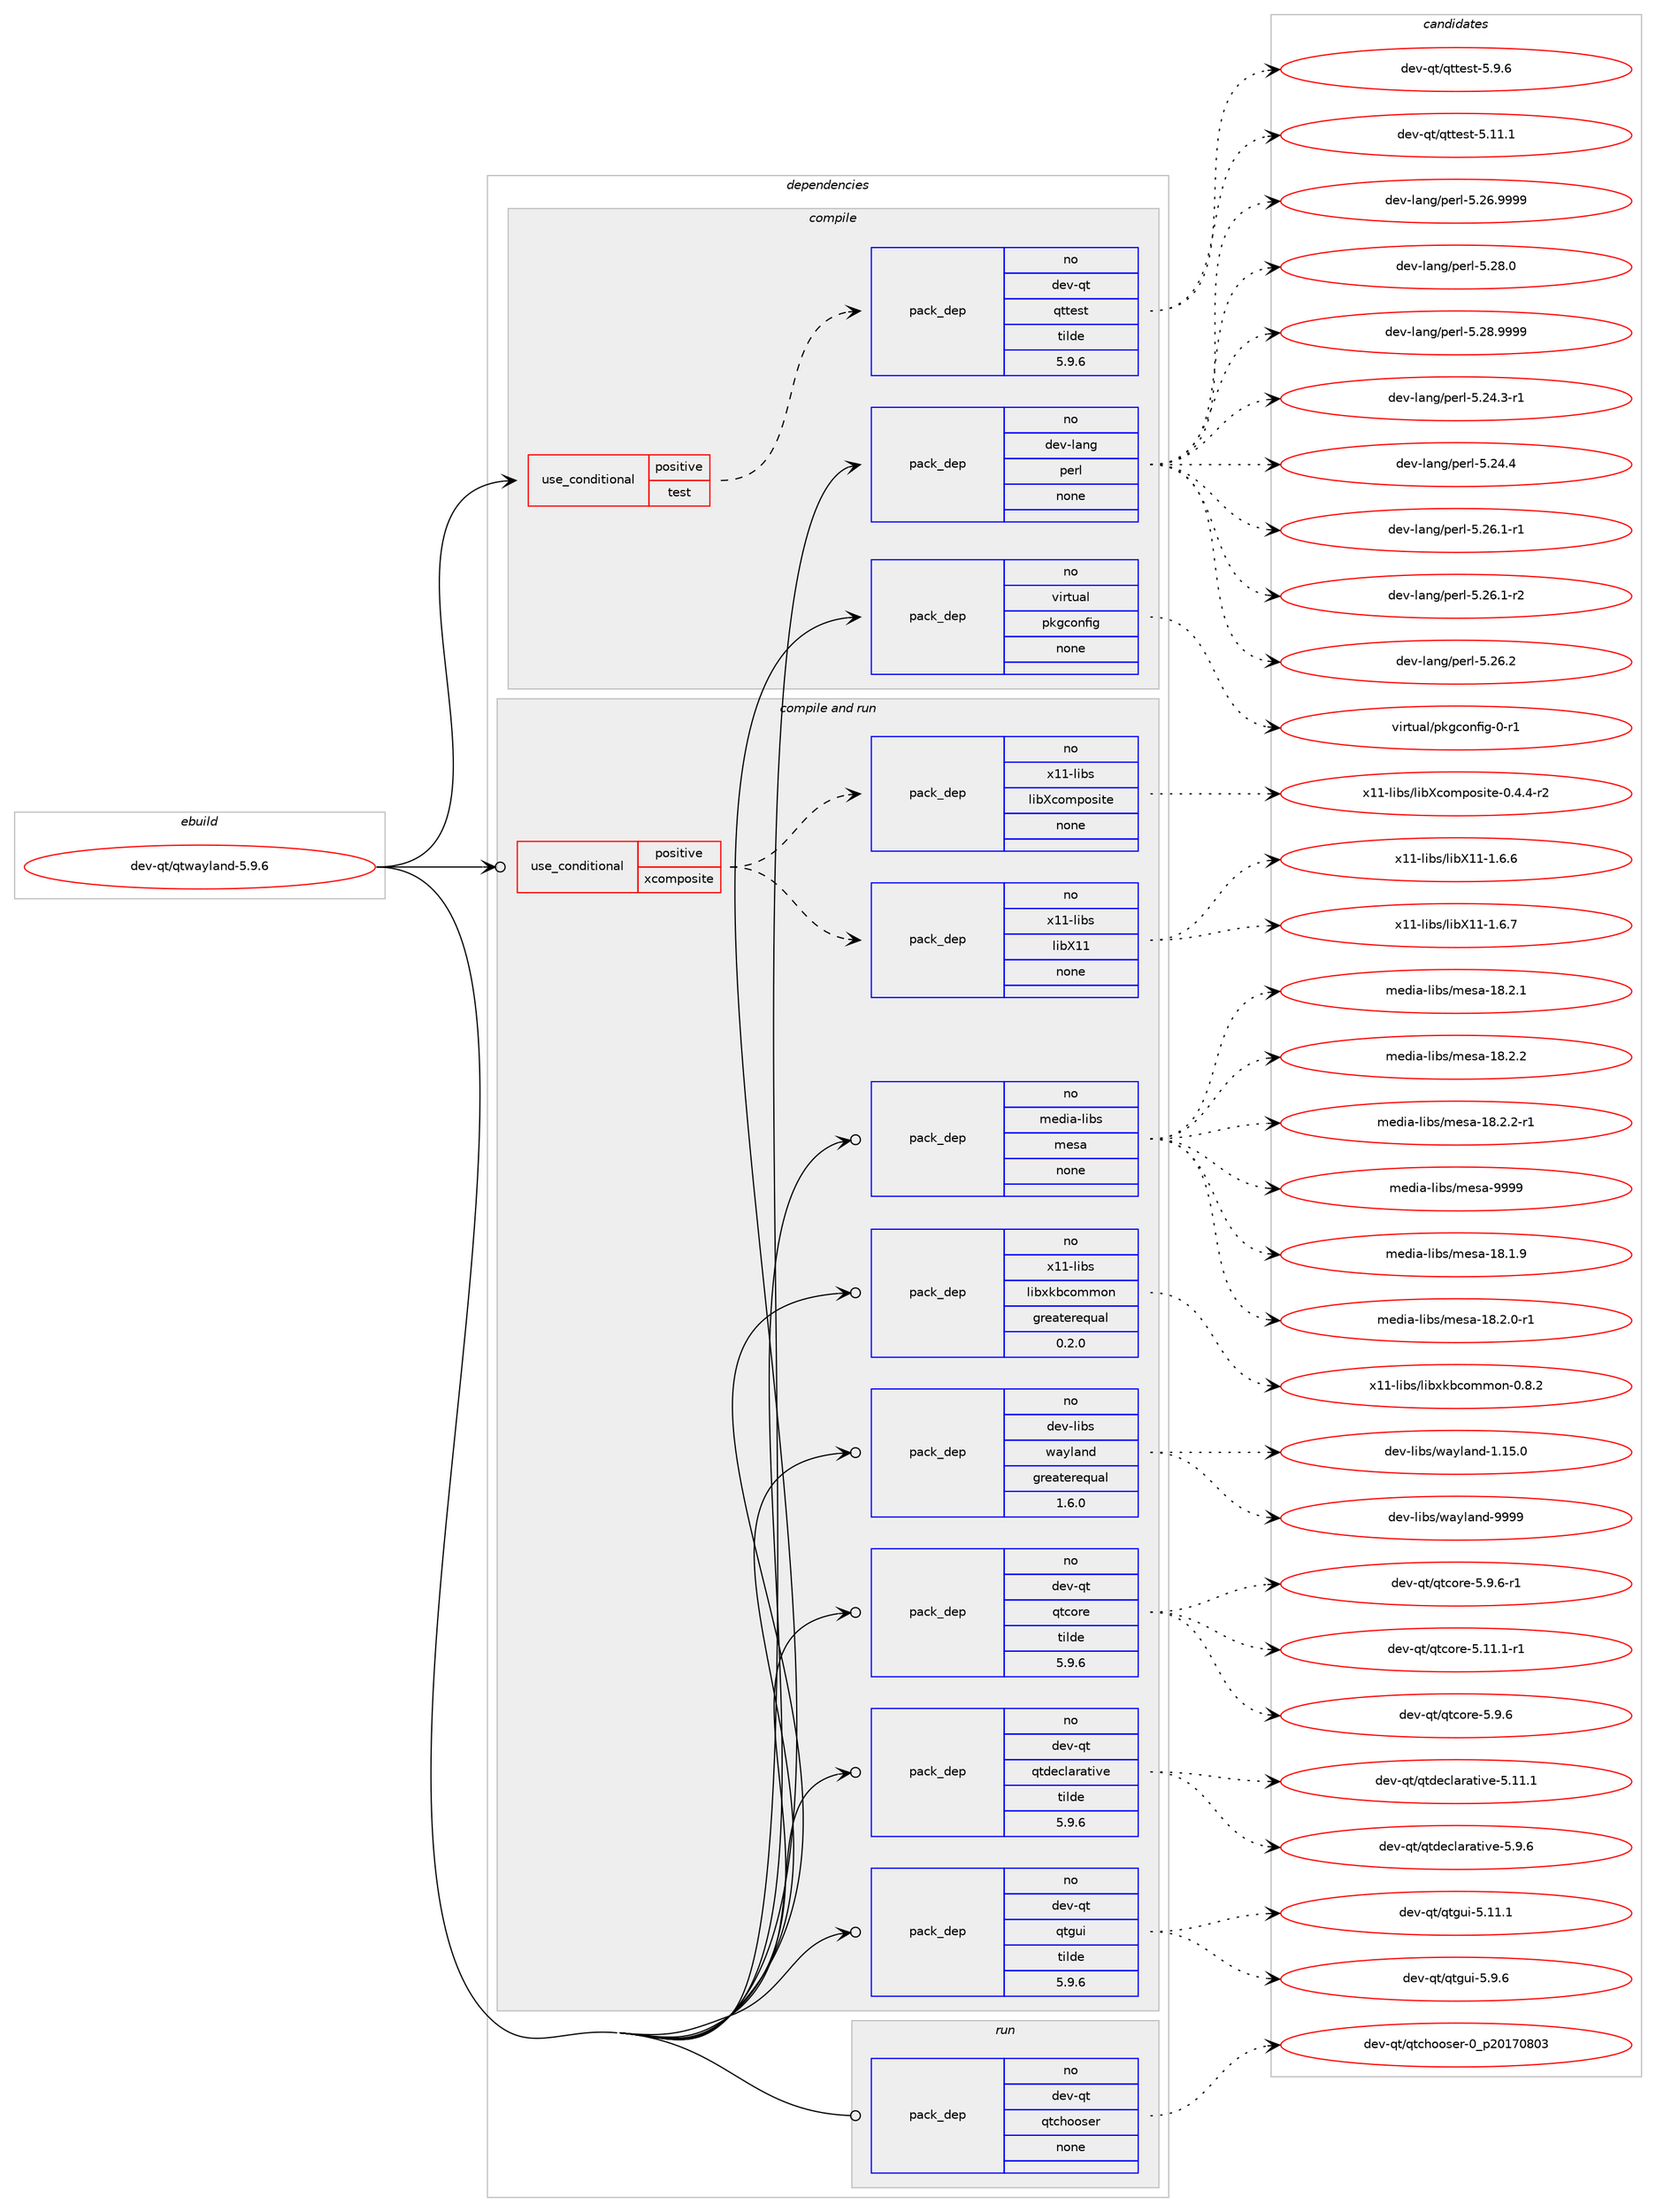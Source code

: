 digraph prolog {

# *************
# Graph options
# *************

newrank=true;
concentrate=true;
compound=true;
graph [rankdir=LR,fontname=Helvetica,fontsize=10,ranksep=1.5];#, ranksep=2.5, nodesep=0.2];
edge  [arrowhead=vee];
node  [fontname=Helvetica,fontsize=10];

# **********
# The ebuild
# **********

subgraph cluster_leftcol {
color=gray;
rank=same;
label=<<i>ebuild</i>>;
id [label="dev-qt/qtwayland-5.9.6", color=red, width=4, href="../dev-qt/qtwayland-5.9.6.svg"];
}

# ****************
# The dependencies
# ****************

subgraph cluster_midcol {
color=gray;
label=<<i>dependencies</i>>;
subgraph cluster_compile {
fillcolor="#eeeeee";
style=filled;
label=<<i>compile</i>>;
subgraph cond1252 {
dependency5658 [label=<<TABLE BORDER="0" CELLBORDER="1" CELLSPACING="0" CELLPADDING="4"><TR><TD ROWSPAN="3" CELLPADDING="10">use_conditional</TD></TR><TR><TD>positive</TD></TR><TR><TD>test</TD></TR></TABLE>>, shape=none, color=red];
subgraph pack4285 {
dependency5659 [label=<<TABLE BORDER="0" CELLBORDER="1" CELLSPACING="0" CELLPADDING="4" WIDTH="220"><TR><TD ROWSPAN="6" CELLPADDING="30">pack_dep</TD></TR><TR><TD WIDTH="110">no</TD></TR><TR><TD>dev-qt</TD></TR><TR><TD>qttest</TD></TR><TR><TD>tilde</TD></TR><TR><TD>5.9.6</TD></TR></TABLE>>, shape=none, color=blue];
}
dependency5658:e -> dependency5659:w [weight=20,style="dashed",arrowhead="vee"];
}
id:e -> dependency5658:w [weight=20,style="solid",arrowhead="vee"];
subgraph pack4286 {
dependency5660 [label=<<TABLE BORDER="0" CELLBORDER="1" CELLSPACING="0" CELLPADDING="4" WIDTH="220"><TR><TD ROWSPAN="6" CELLPADDING="30">pack_dep</TD></TR><TR><TD WIDTH="110">no</TD></TR><TR><TD>dev-lang</TD></TR><TR><TD>perl</TD></TR><TR><TD>none</TD></TR><TR><TD></TD></TR></TABLE>>, shape=none, color=blue];
}
id:e -> dependency5660:w [weight=20,style="solid",arrowhead="vee"];
subgraph pack4287 {
dependency5661 [label=<<TABLE BORDER="0" CELLBORDER="1" CELLSPACING="0" CELLPADDING="4" WIDTH="220"><TR><TD ROWSPAN="6" CELLPADDING="30">pack_dep</TD></TR><TR><TD WIDTH="110">no</TD></TR><TR><TD>virtual</TD></TR><TR><TD>pkgconfig</TD></TR><TR><TD>none</TD></TR><TR><TD></TD></TR></TABLE>>, shape=none, color=blue];
}
id:e -> dependency5661:w [weight=20,style="solid",arrowhead="vee"];
}
subgraph cluster_compileandrun {
fillcolor="#eeeeee";
style=filled;
label=<<i>compile and run</i>>;
subgraph cond1253 {
dependency5662 [label=<<TABLE BORDER="0" CELLBORDER="1" CELLSPACING="0" CELLPADDING="4"><TR><TD ROWSPAN="3" CELLPADDING="10">use_conditional</TD></TR><TR><TD>positive</TD></TR><TR><TD>xcomposite</TD></TR></TABLE>>, shape=none, color=red];
subgraph pack4288 {
dependency5663 [label=<<TABLE BORDER="0" CELLBORDER="1" CELLSPACING="0" CELLPADDING="4" WIDTH="220"><TR><TD ROWSPAN="6" CELLPADDING="30">pack_dep</TD></TR><TR><TD WIDTH="110">no</TD></TR><TR><TD>x11-libs</TD></TR><TR><TD>libX11</TD></TR><TR><TD>none</TD></TR><TR><TD></TD></TR></TABLE>>, shape=none, color=blue];
}
dependency5662:e -> dependency5663:w [weight=20,style="dashed",arrowhead="vee"];
subgraph pack4289 {
dependency5664 [label=<<TABLE BORDER="0" CELLBORDER="1" CELLSPACING="0" CELLPADDING="4" WIDTH="220"><TR><TD ROWSPAN="6" CELLPADDING="30">pack_dep</TD></TR><TR><TD WIDTH="110">no</TD></TR><TR><TD>x11-libs</TD></TR><TR><TD>libXcomposite</TD></TR><TR><TD>none</TD></TR><TR><TD></TD></TR></TABLE>>, shape=none, color=blue];
}
dependency5662:e -> dependency5664:w [weight=20,style="dashed",arrowhead="vee"];
}
id:e -> dependency5662:w [weight=20,style="solid",arrowhead="odotvee"];
subgraph pack4290 {
dependency5665 [label=<<TABLE BORDER="0" CELLBORDER="1" CELLSPACING="0" CELLPADDING="4" WIDTH="220"><TR><TD ROWSPAN="6" CELLPADDING="30">pack_dep</TD></TR><TR><TD WIDTH="110">no</TD></TR><TR><TD>dev-libs</TD></TR><TR><TD>wayland</TD></TR><TR><TD>greaterequal</TD></TR><TR><TD>1.6.0</TD></TR></TABLE>>, shape=none, color=blue];
}
id:e -> dependency5665:w [weight=20,style="solid",arrowhead="odotvee"];
subgraph pack4291 {
dependency5666 [label=<<TABLE BORDER="0" CELLBORDER="1" CELLSPACING="0" CELLPADDING="4" WIDTH="220"><TR><TD ROWSPAN="6" CELLPADDING="30">pack_dep</TD></TR><TR><TD WIDTH="110">no</TD></TR><TR><TD>dev-qt</TD></TR><TR><TD>qtcore</TD></TR><TR><TD>tilde</TD></TR><TR><TD>5.9.6</TD></TR></TABLE>>, shape=none, color=blue];
}
id:e -> dependency5666:w [weight=20,style="solid",arrowhead="odotvee"];
subgraph pack4292 {
dependency5667 [label=<<TABLE BORDER="0" CELLBORDER="1" CELLSPACING="0" CELLPADDING="4" WIDTH="220"><TR><TD ROWSPAN="6" CELLPADDING="30">pack_dep</TD></TR><TR><TD WIDTH="110">no</TD></TR><TR><TD>dev-qt</TD></TR><TR><TD>qtdeclarative</TD></TR><TR><TD>tilde</TD></TR><TR><TD>5.9.6</TD></TR></TABLE>>, shape=none, color=blue];
}
id:e -> dependency5667:w [weight=20,style="solid",arrowhead="odotvee"];
subgraph pack4293 {
dependency5668 [label=<<TABLE BORDER="0" CELLBORDER="1" CELLSPACING="0" CELLPADDING="4" WIDTH="220"><TR><TD ROWSPAN="6" CELLPADDING="30">pack_dep</TD></TR><TR><TD WIDTH="110">no</TD></TR><TR><TD>dev-qt</TD></TR><TR><TD>qtgui</TD></TR><TR><TD>tilde</TD></TR><TR><TD>5.9.6</TD></TR></TABLE>>, shape=none, color=blue];
}
id:e -> dependency5668:w [weight=20,style="solid",arrowhead="odotvee"];
subgraph pack4294 {
dependency5669 [label=<<TABLE BORDER="0" CELLBORDER="1" CELLSPACING="0" CELLPADDING="4" WIDTH="220"><TR><TD ROWSPAN="6" CELLPADDING="30">pack_dep</TD></TR><TR><TD WIDTH="110">no</TD></TR><TR><TD>media-libs</TD></TR><TR><TD>mesa</TD></TR><TR><TD>none</TD></TR><TR><TD></TD></TR></TABLE>>, shape=none, color=blue];
}
id:e -> dependency5669:w [weight=20,style="solid",arrowhead="odotvee"];
subgraph pack4295 {
dependency5670 [label=<<TABLE BORDER="0" CELLBORDER="1" CELLSPACING="0" CELLPADDING="4" WIDTH="220"><TR><TD ROWSPAN="6" CELLPADDING="30">pack_dep</TD></TR><TR><TD WIDTH="110">no</TD></TR><TR><TD>x11-libs</TD></TR><TR><TD>libxkbcommon</TD></TR><TR><TD>greaterequal</TD></TR><TR><TD>0.2.0</TD></TR></TABLE>>, shape=none, color=blue];
}
id:e -> dependency5670:w [weight=20,style="solid",arrowhead="odotvee"];
}
subgraph cluster_run {
fillcolor="#eeeeee";
style=filled;
label=<<i>run</i>>;
subgraph pack4296 {
dependency5671 [label=<<TABLE BORDER="0" CELLBORDER="1" CELLSPACING="0" CELLPADDING="4" WIDTH="220"><TR><TD ROWSPAN="6" CELLPADDING="30">pack_dep</TD></TR><TR><TD WIDTH="110">no</TD></TR><TR><TD>dev-qt</TD></TR><TR><TD>qtchooser</TD></TR><TR><TD>none</TD></TR><TR><TD></TD></TR></TABLE>>, shape=none, color=blue];
}
id:e -> dependency5671:w [weight=20,style="solid",arrowhead="odot"];
}
}

# **************
# The candidates
# **************

subgraph cluster_choices {
rank=same;
color=gray;
label=<<i>candidates</i>>;

subgraph choice4285 {
color=black;
nodesep=1;
choice100101118451131164711311611610111511645534649494649 [label="dev-qt/qttest-5.11.1", color=red, width=4,href="../dev-qt/qttest-5.11.1.svg"];
choice1001011184511311647113116116101115116455346574654 [label="dev-qt/qttest-5.9.6", color=red, width=4,href="../dev-qt/qttest-5.9.6.svg"];
dependency5659:e -> choice100101118451131164711311611610111511645534649494649:w [style=dotted,weight="100"];
dependency5659:e -> choice1001011184511311647113116116101115116455346574654:w [style=dotted,weight="100"];
}
subgraph choice4286 {
color=black;
nodesep=1;
choice100101118451089711010347112101114108455346505246514511449 [label="dev-lang/perl-5.24.3-r1", color=red, width=4,href="../dev-lang/perl-5.24.3-r1.svg"];
choice10010111845108971101034711210111410845534650524652 [label="dev-lang/perl-5.24.4", color=red, width=4,href="../dev-lang/perl-5.24.4.svg"];
choice100101118451089711010347112101114108455346505446494511449 [label="dev-lang/perl-5.26.1-r1", color=red, width=4,href="../dev-lang/perl-5.26.1-r1.svg"];
choice100101118451089711010347112101114108455346505446494511450 [label="dev-lang/perl-5.26.1-r2", color=red, width=4,href="../dev-lang/perl-5.26.1-r2.svg"];
choice10010111845108971101034711210111410845534650544650 [label="dev-lang/perl-5.26.2", color=red, width=4,href="../dev-lang/perl-5.26.2.svg"];
choice10010111845108971101034711210111410845534650544657575757 [label="dev-lang/perl-5.26.9999", color=red, width=4,href="../dev-lang/perl-5.26.9999.svg"];
choice10010111845108971101034711210111410845534650564648 [label="dev-lang/perl-5.28.0", color=red, width=4,href="../dev-lang/perl-5.28.0.svg"];
choice10010111845108971101034711210111410845534650564657575757 [label="dev-lang/perl-5.28.9999", color=red, width=4,href="../dev-lang/perl-5.28.9999.svg"];
dependency5660:e -> choice100101118451089711010347112101114108455346505246514511449:w [style=dotted,weight="100"];
dependency5660:e -> choice10010111845108971101034711210111410845534650524652:w [style=dotted,weight="100"];
dependency5660:e -> choice100101118451089711010347112101114108455346505446494511449:w [style=dotted,weight="100"];
dependency5660:e -> choice100101118451089711010347112101114108455346505446494511450:w [style=dotted,weight="100"];
dependency5660:e -> choice10010111845108971101034711210111410845534650544650:w [style=dotted,weight="100"];
dependency5660:e -> choice10010111845108971101034711210111410845534650544657575757:w [style=dotted,weight="100"];
dependency5660:e -> choice10010111845108971101034711210111410845534650564648:w [style=dotted,weight="100"];
dependency5660:e -> choice10010111845108971101034711210111410845534650564657575757:w [style=dotted,weight="100"];
}
subgraph choice4287 {
color=black;
nodesep=1;
choice11810511411611797108471121071039911111010210510345484511449 [label="virtual/pkgconfig-0-r1", color=red, width=4,href="../virtual/pkgconfig-0-r1.svg"];
dependency5661:e -> choice11810511411611797108471121071039911111010210510345484511449:w [style=dotted,weight="100"];
}
subgraph choice4288 {
color=black;
nodesep=1;
choice120494945108105981154710810598884949454946544654 [label="x11-libs/libX11-1.6.6", color=red, width=4,href="../x11-libs/libX11-1.6.6.svg"];
choice120494945108105981154710810598884949454946544655 [label="x11-libs/libX11-1.6.7", color=red, width=4,href="../x11-libs/libX11-1.6.7.svg"];
dependency5663:e -> choice120494945108105981154710810598884949454946544654:w [style=dotted,weight="100"];
dependency5663:e -> choice120494945108105981154710810598884949454946544655:w [style=dotted,weight="100"];
}
subgraph choice4289 {
color=black;
nodesep=1;
choice12049494510810598115471081059888991111091121111151051161014548465246524511450 [label="x11-libs/libXcomposite-0.4.4-r2", color=red, width=4,href="../x11-libs/libXcomposite-0.4.4-r2.svg"];
dependency5664:e -> choice12049494510810598115471081059888991111091121111151051161014548465246524511450:w [style=dotted,weight="100"];
}
subgraph choice4290 {
color=black;
nodesep=1;
choice100101118451081059811547119971211089711010045494649534648 [label="dev-libs/wayland-1.15.0", color=red, width=4,href="../dev-libs/wayland-1.15.0.svg"];
choice10010111845108105981154711997121108971101004557575757 [label="dev-libs/wayland-9999", color=red, width=4,href="../dev-libs/wayland-9999.svg"];
dependency5665:e -> choice100101118451081059811547119971211089711010045494649534648:w [style=dotted,weight="100"];
dependency5665:e -> choice10010111845108105981154711997121108971101004557575757:w [style=dotted,weight="100"];
}
subgraph choice4291 {
color=black;
nodesep=1;
choice100101118451131164711311699111114101455346494946494511449 [label="dev-qt/qtcore-5.11.1-r1", color=red, width=4,href="../dev-qt/qtcore-5.11.1-r1.svg"];
choice100101118451131164711311699111114101455346574654 [label="dev-qt/qtcore-5.9.6", color=red, width=4,href="../dev-qt/qtcore-5.9.6.svg"];
choice1001011184511311647113116991111141014553465746544511449 [label="dev-qt/qtcore-5.9.6-r1", color=red, width=4,href="../dev-qt/qtcore-5.9.6-r1.svg"];
dependency5666:e -> choice100101118451131164711311699111114101455346494946494511449:w [style=dotted,weight="100"];
dependency5666:e -> choice100101118451131164711311699111114101455346574654:w [style=dotted,weight="100"];
dependency5666:e -> choice1001011184511311647113116991111141014553465746544511449:w [style=dotted,weight="100"];
}
subgraph choice4292 {
color=black;
nodesep=1;
choice100101118451131164711311610010199108971149711610511810145534649494649 [label="dev-qt/qtdeclarative-5.11.1", color=red, width=4,href="../dev-qt/qtdeclarative-5.11.1.svg"];
choice1001011184511311647113116100101991089711497116105118101455346574654 [label="dev-qt/qtdeclarative-5.9.6", color=red, width=4,href="../dev-qt/qtdeclarative-5.9.6.svg"];
dependency5667:e -> choice100101118451131164711311610010199108971149711610511810145534649494649:w [style=dotted,weight="100"];
dependency5667:e -> choice1001011184511311647113116100101991089711497116105118101455346574654:w [style=dotted,weight="100"];
}
subgraph choice4293 {
color=black;
nodesep=1;
choice100101118451131164711311610311710545534649494649 [label="dev-qt/qtgui-5.11.1", color=red, width=4,href="../dev-qt/qtgui-5.11.1.svg"];
choice1001011184511311647113116103117105455346574654 [label="dev-qt/qtgui-5.9.6", color=red, width=4,href="../dev-qt/qtgui-5.9.6.svg"];
dependency5668:e -> choice100101118451131164711311610311710545534649494649:w [style=dotted,weight="100"];
dependency5668:e -> choice1001011184511311647113116103117105455346574654:w [style=dotted,weight="100"];
}
subgraph choice4294 {
color=black;
nodesep=1;
choice109101100105974510810598115471091011159745495646494657 [label="media-libs/mesa-18.1.9", color=red, width=4,href="../media-libs/mesa-18.1.9.svg"];
choice1091011001059745108105981154710910111597454956465046484511449 [label="media-libs/mesa-18.2.0-r1", color=red, width=4,href="../media-libs/mesa-18.2.0-r1.svg"];
choice109101100105974510810598115471091011159745495646504649 [label="media-libs/mesa-18.2.1", color=red, width=4,href="../media-libs/mesa-18.2.1.svg"];
choice109101100105974510810598115471091011159745495646504650 [label="media-libs/mesa-18.2.2", color=red, width=4,href="../media-libs/mesa-18.2.2.svg"];
choice1091011001059745108105981154710910111597454956465046504511449 [label="media-libs/mesa-18.2.2-r1", color=red, width=4,href="../media-libs/mesa-18.2.2-r1.svg"];
choice10910110010597451081059811547109101115974557575757 [label="media-libs/mesa-9999", color=red, width=4,href="../media-libs/mesa-9999.svg"];
dependency5669:e -> choice109101100105974510810598115471091011159745495646494657:w [style=dotted,weight="100"];
dependency5669:e -> choice1091011001059745108105981154710910111597454956465046484511449:w [style=dotted,weight="100"];
dependency5669:e -> choice109101100105974510810598115471091011159745495646504649:w [style=dotted,weight="100"];
dependency5669:e -> choice109101100105974510810598115471091011159745495646504650:w [style=dotted,weight="100"];
dependency5669:e -> choice1091011001059745108105981154710910111597454956465046504511449:w [style=dotted,weight="100"];
dependency5669:e -> choice10910110010597451081059811547109101115974557575757:w [style=dotted,weight="100"];
}
subgraph choice4295 {
color=black;
nodesep=1;
choice1204949451081059811547108105981201079899111109109111110454846564650 [label="x11-libs/libxkbcommon-0.8.2", color=red, width=4,href="../x11-libs/libxkbcommon-0.8.2.svg"];
dependency5670:e -> choice1204949451081059811547108105981201079899111109109111110454846564650:w [style=dotted,weight="100"];
}
subgraph choice4296 {
color=black;
nodesep=1;
choice1001011184511311647113116991041111111151011144548951125048495548564851 [label="dev-qt/qtchooser-0_p20170803", color=red, width=4,href="../dev-qt/qtchooser-0_p20170803.svg"];
dependency5671:e -> choice1001011184511311647113116991041111111151011144548951125048495548564851:w [style=dotted,weight="100"];
}
}

}

